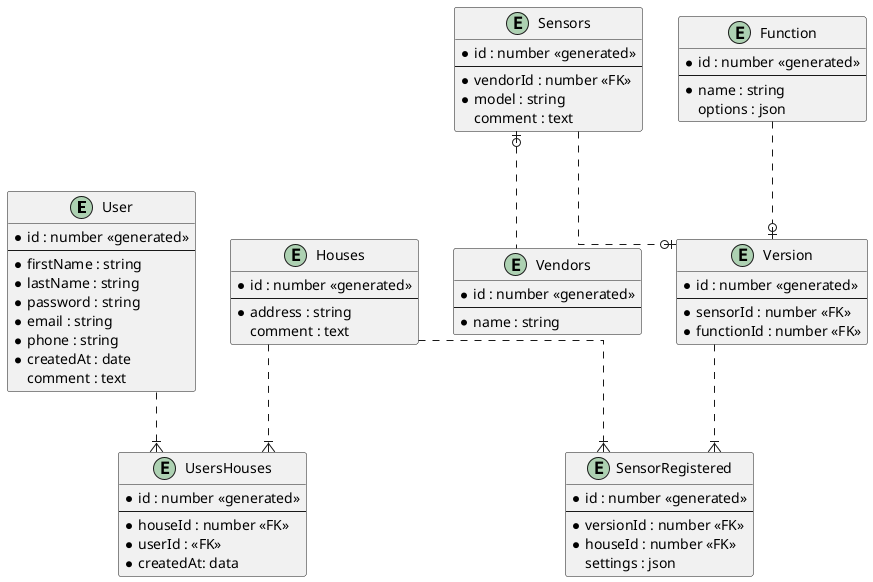 @startuml
@startuml
' hide the spot
' hide circle

' avoid problems with angled crows feet
skinparam linetype ortho

entity "User" as e01 {
  *id : number <<generated>>
  --
  *firstName : string
  *lastName : string
  *password : string
  *email : string
  *phone : string
  *createdAt : date
  comment : text
}

entity "Houses" as e02 {
  *id : number <<generated>>
  --
  *address : string
  comment : text
}

entity "UsersHouses" as e03 {
  *id : number <<generated>>
  --
  *houseId : number <<FK>>
  *userId : <<FK>>
  *createdAt: data
}

entity "Vendors" as e04 {
  *id : number <<generated>>
  --
  *name : string
}

entity "Sensors" as e05 {
  *id : number <<generated>>
  --
  *vendorId : number <<FK>>
  *model : string
  comment : text
}

entity "Function" as e06 {
  *id : number <<generated>>
  --
  *name : string
  options : json
}

entity "Version" as e07 {
  *id : number <<generated>>
  --
  *sensorId : number <<FK>>
  *functionId : number <<FK>>
}

entity "SensorRegistered" as e08 {
  *id : number <<generated>>
  --
  *versionId : number <<FK>>
  *houseId : number <<FK>>
  settings : json
}

e01 ..|{ e03
e02 ..|{ e03
e05 |o.. e04
e06 ..o| e07
e05 ..o| e07
e02 ..|{ e08
e07 ..|{ e08

@enduml

